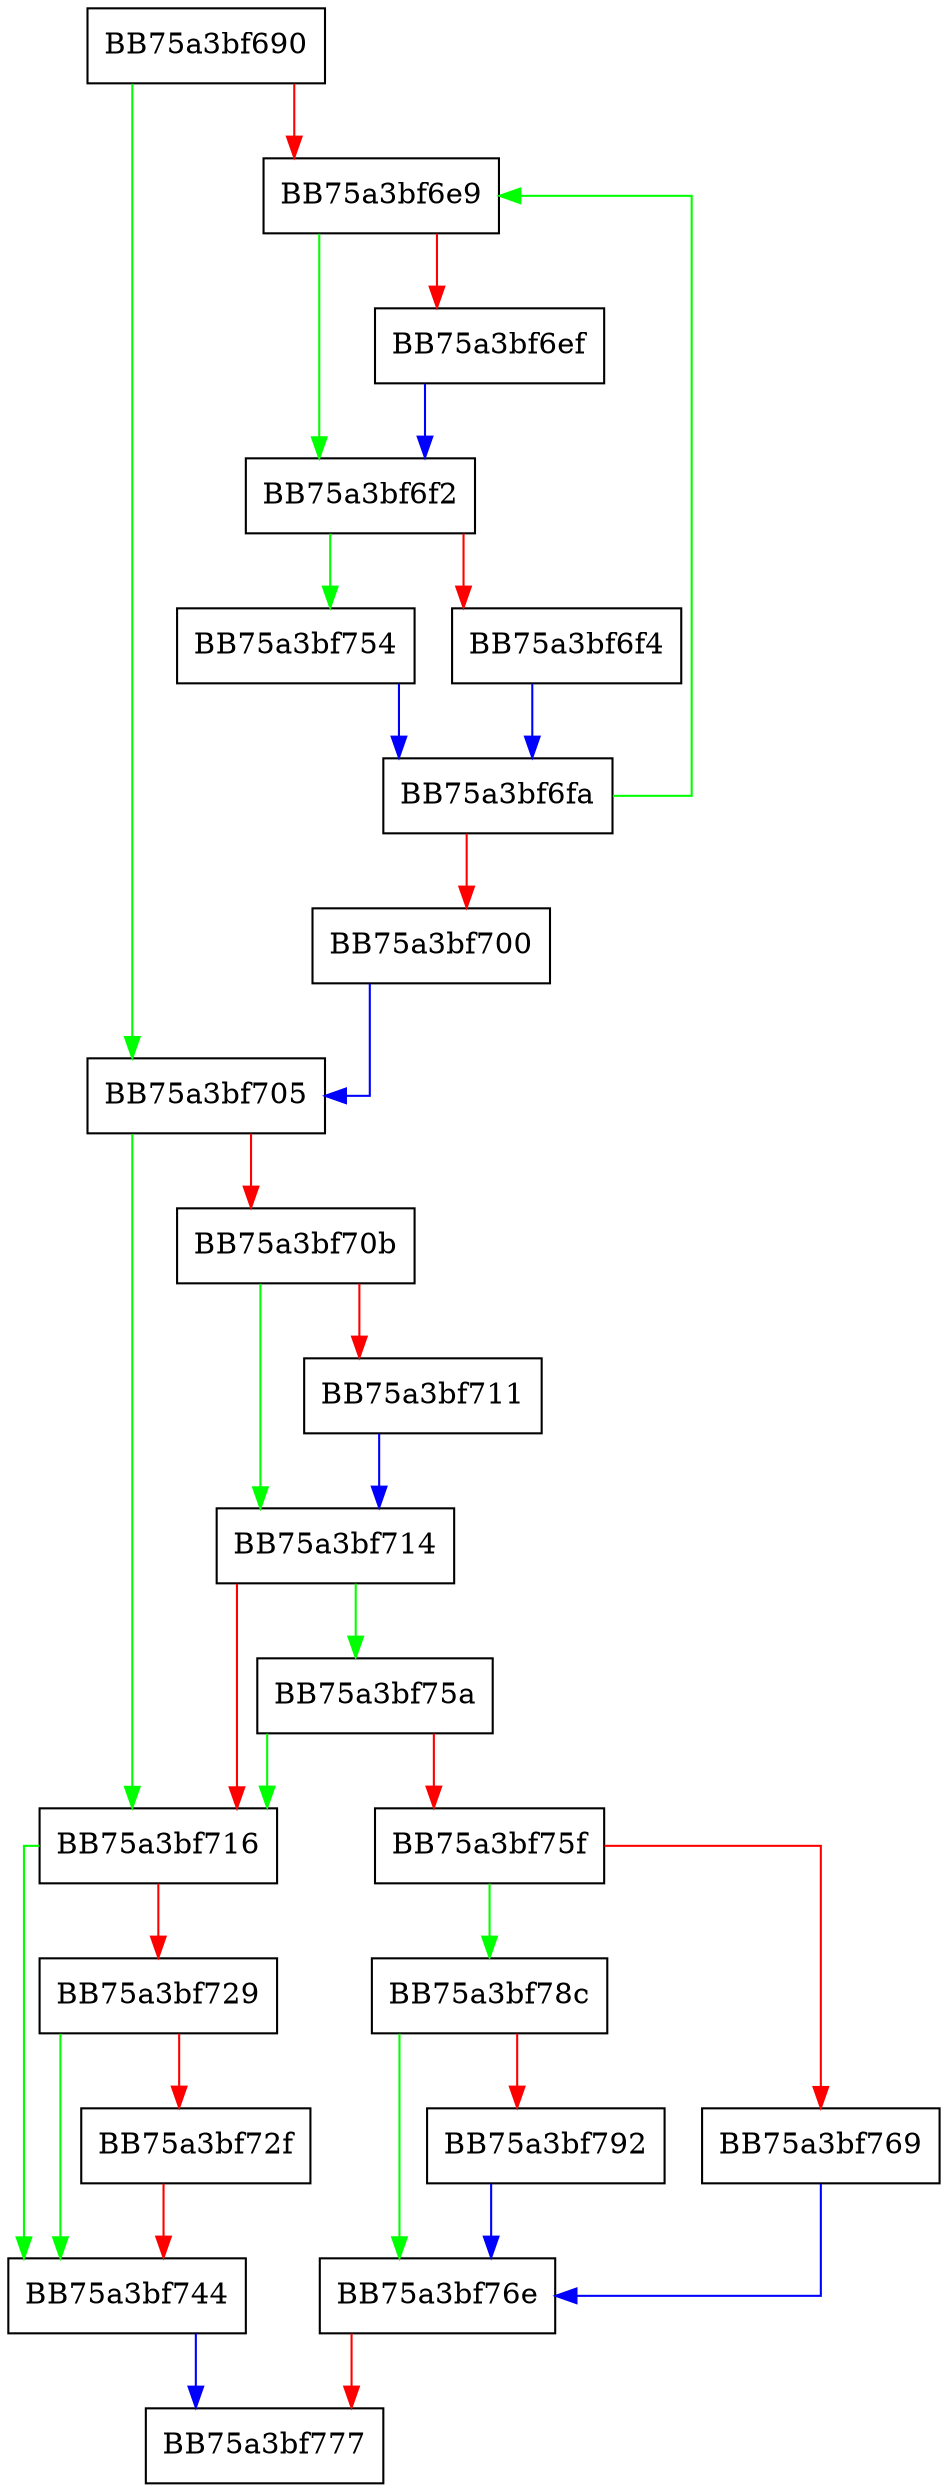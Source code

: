 digraph ReleaseContext {
  node [shape="box"];
  graph [splines=ortho];
  BB75a3bf690 -> BB75a3bf705 [color="green"];
  BB75a3bf690 -> BB75a3bf6e9 [color="red"];
  BB75a3bf6e9 -> BB75a3bf6f2 [color="green"];
  BB75a3bf6e9 -> BB75a3bf6ef [color="red"];
  BB75a3bf6ef -> BB75a3bf6f2 [color="blue"];
  BB75a3bf6f2 -> BB75a3bf754 [color="green"];
  BB75a3bf6f2 -> BB75a3bf6f4 [color="red"];
  BB75a3bf6f4 -> BB75a3bf6fa [color="blue"];
  BB75a3bf6fa -> BB75a3bf6e9 [color="green"];
  BB75a3bf6fa -> BB75a3bf700 [color="red"];
  BB75a3bf700 -> BB75a3bf705 [color="blue"];
  BB75a3bf705 -> BB75a3bf716 [color="green"];
  BB75a3bf705 -> BB75a3bf70b [color="red"];
  BB75a3bf70b -> BB75a3bf714 [color="green"];
  BB75a3bf70b -> BB75a3bf711 [color="red"];
  BB75a3bf711 -> BB75a3bf714 [color="blue"];
  BB75a3bf714 -> BB75a3bf75a [color="green"];
  BB75a3bf714 -> BB75a3bf716 [color="red"];
  BB75a3bf716 -> BB75a3bf744 [color="green"];
  BB75a3bf716 -> BB75a3bf729 [color="red"];
  BB75a3bf729 -> BB75a3bf744 [color="green"];
  BB75a3bf729 -> BB75a3bf72f [color="red"];
  BB75a3bf72f -> BB75a3bf744 [color="red"];
  BB75a3bf744 -> BB75a3bf777 [color="blue"];
  BB75a3bf754 -> BB75a3bf6fa [color="blue"];
  BB75a3bf75a -> BB75a3bf716 [color="green"];
  BB75a3bf75a -> BB75a3bf75f [color="red"];
  BB75a3bf75f -> BB75a3bf78c [color="green"];
  BB75a3bf75f -> BB75a3bf769 [color="red"];
  BB75a3bf769 -> BB75a3bf76e [color="blue"];
  BB75a3bf76e -> BB75a3bf777 [color="red"];
  BB75a3bf78c -> BB75a3bf76e [color="green"];
  BB75a3bf78c -> BB75a3bf792 [color="red"];
  BB75a3bf792 -> BB75a3bf76e [color="blue"];
}